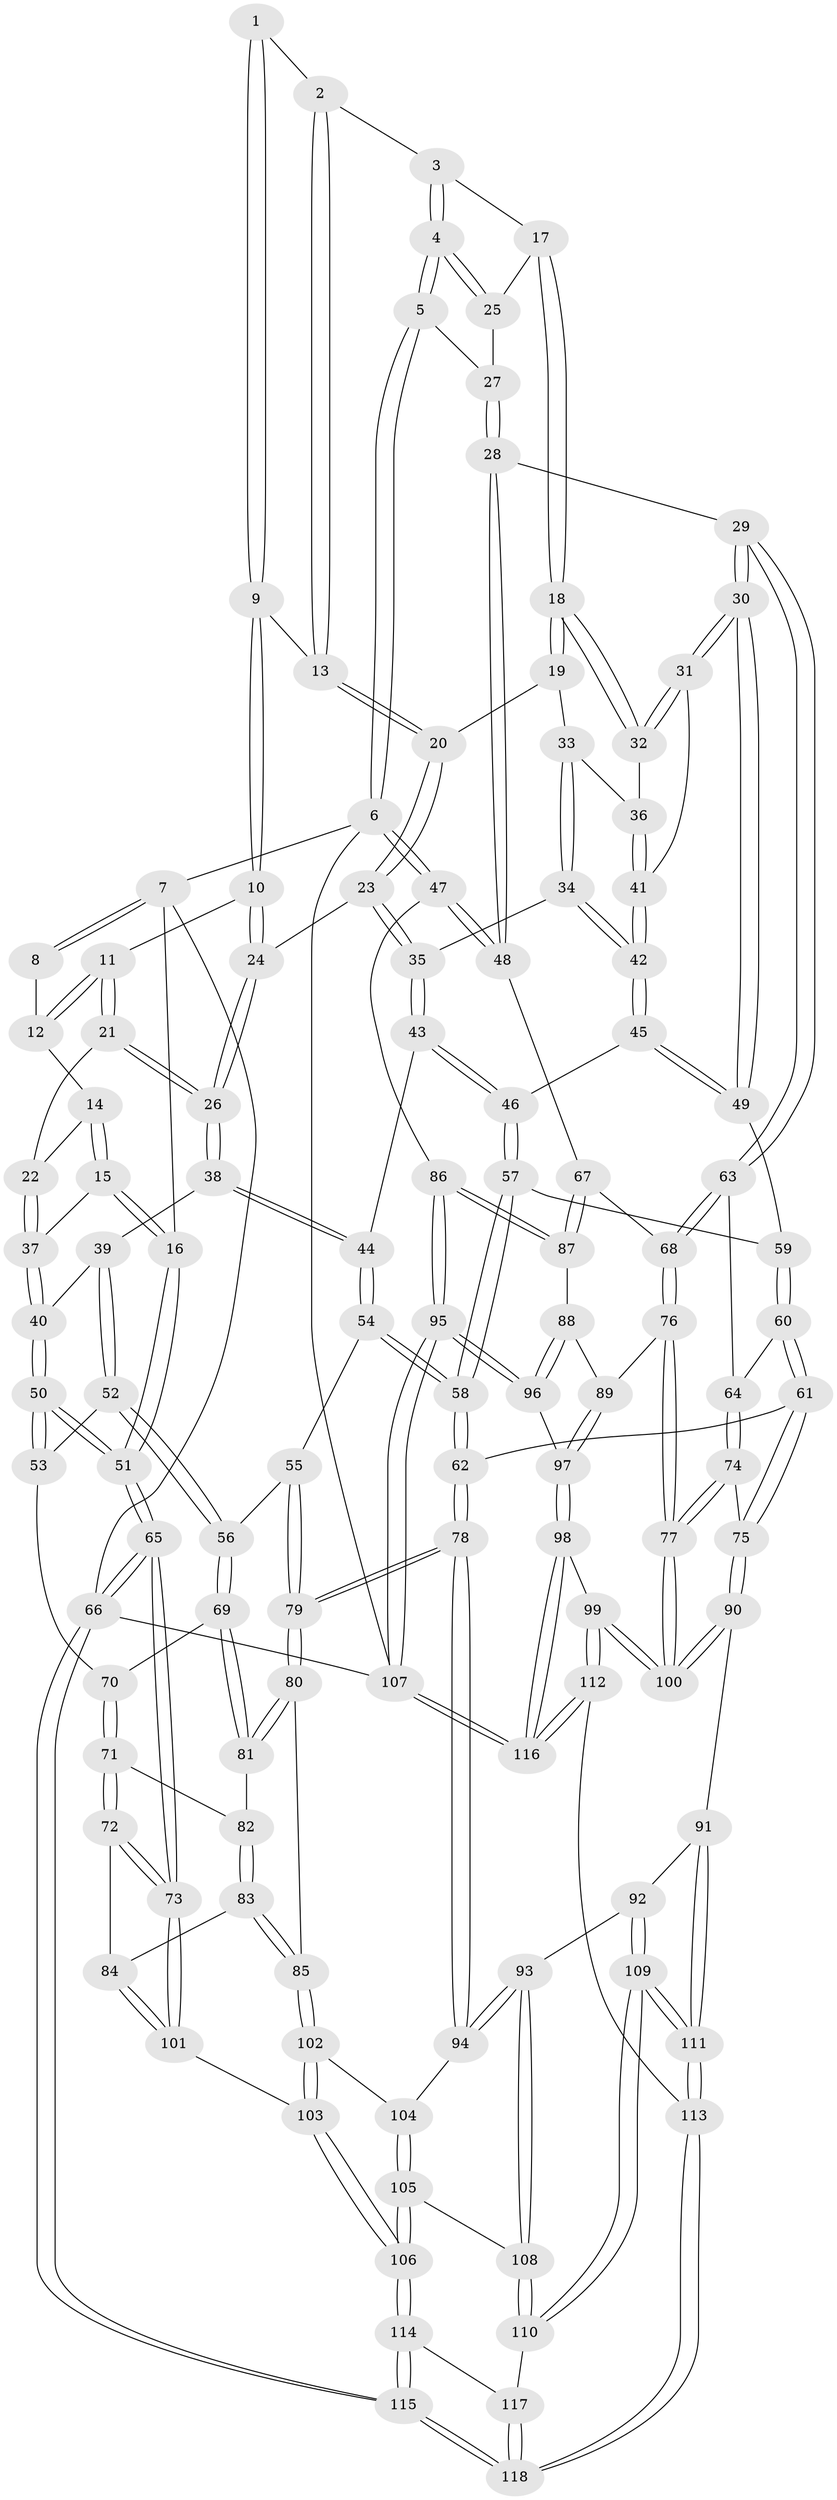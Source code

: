 // Generated by graph-tools (version 1.1) at 2025/00/03/09/25 05:00:41]
// undirected, 118 vertices, 292 edges
graph export_dot {
graph [start="1"]
  node [color=gray90,style=filled];
  1 [pos="+0.5214766731830027+0"];
  2 [pos="+0.6090881416863281+0"];
  3 [pos="+0.7329184511482457+0"];
  4 [pos="+1+0"];
  5 [pos="+1+0"];
  6 [pos="+1+0"];
  7 [pos="+0+0"];
  8 [pos="+0.2328857580686539+0"];
  9 [pos="+0.4098872431765778+0.06140582551183956"];
  10 [pos="+0.3527712874293997+0.08622644648526813"];
  11 [pos="+0.3298000058522013+0.07966927990561383"];
  12 [pos="+0.2781325336495165+0"];
  13 [pos="+0.47841474973701903+0.09325425404515064"];
  14 [pos="+0.19056715183791717+0.08950781980692367"];
  15 [pos="+0+0.03666748813786195"];
  16 [pos="+0+0"];
  17 [pos="+0.7284906041810737+0"];
  18 [pos="+0.7042180672474389+0.050005630112255076"];
  19 [pos="+0.5395125604125937+0.11849346730237983"];
  20 [pos="+0.48524388364389576+0.10435324961737559"];
  21 [pos="+0.2691165924971621+0.15498722907276608"];
  22 [pos="+0.2284546454669305+0.1547390563052409"];
  23 [pos="+0.4294567006790084+0.198696236238898"];
  24 [pos="+0.4077883896500656+0.1922336232939478"];
  25 [pos="+0.9219952301784055+0.1262593670387975"];
  26 [pos="+0.3129547835094181+0.2434444093324254"];
  27 [pos="+0.9269969336357358+0.1809130012695945"];
  28 [pos="+0.9274076514259193+0.3439110728032103"];
  29 [pos="+0.9087990290675815+0.3395045415950842"];
  30 [pos="+0.9085418249925505+0.339386249091107"];
  31 [pos="+0.8291334757955833+0.24220848721207494"];
  32 [pos="+0.7081230648526415+0.07219096720061036"];
  33 [pos="+0.5320233707809814+0.17103828573503396"];
  34 [pos="+0.5145018183641978+0.22155306410912767"];
  35 [pos="+0.43969475426935145+0.20939393178068472"];
  36 [pos="+0.6421708388201346+0.18713953164594685"];
  37 [pos="+0.14956639329156196+0.22462593501082523"];
  38 [pos="+0.2961678410509351+0.2932538785770923"];
  39 [pos="+0.18985146909471867+0.3054483867824818"];
  40 [pos="+0.18045872779037084+0.2990376353527656"];
  41 [pos="+0.6099772153437893+0.2570932664991088"];
  42 [pos="+0.5894719575872716+0.29171408826211914"];
  43 [pos="+0.42471712055564714+0.35164877068450495"];
  44 [pos="+0.3684239854118911+0.37333166481947916"];
  45 [pos="+0.5895713795109375+0.29313897221031193"];
  46 [pos="+0.5539626756329059+0.37095985821217603"];
  47 [pos="+1+0.3965440395789498"];
  48 [pos="+0.9827523839144692+0.37154532462197415"];
  49 [pos="+0.8480700128040726+0.34529593635796296"];
  50 [pos="+0+0.412253255664303"];
  51 [pos="+0+0.38414300112253785"];
  52 [pos="+0.19326917650503458+0.41701857985585056"];
  53 [pos="+0+0.42220701671944333"];
  54 [pos="+0.339578555362706+0.4677895852351545"];
  55 [pos="+0.28477287680795027+0.4968219461748474"];
  56 [pos="+0.23909243883950929+0.5029987534369844"];
  57 [pos="+0.5631621580566502+0.3977542359863015"];
  58 [pos="+0.4397811582563426+0.5299630949829702"];
  59 [pos="+0.6120516248237934+0.4477185604262415"];
  60 [pos="+0.6229332118671282+0.4879405165773187"];
  61 [pos="+0.5246503568858615+0.6038430265105726"];
  62 [pos="+0.47337937774479844+0.6033807685107865"];
  63 [pos="+0.7048897873964582+0.5292936932092508"];
  64 [pos="+0.6734172561883942+0.5268870101469376"];
  65 [pos="+0+0.7967494102260438"];
  66 [pos="+0+1"];
  67 [pos="+0.8088659051433811+0.6047161398798776"];
  68 [pos="+0.7967022887849442+0.6144211409403552"];
  69 [pos="+0.23627973835112343+0.5058290589388489"];
  70 [pos="+0+0.4312656128212868"];
  71 [pos="+0.10187758104144473+0.5832839888536081"];
  72 [pos="+0.07589766397082919+0.6283012981375615"];
  73 [pos="+0+0.7518181392235407"];
  74 [pos="+0.6447502146654212+0.6823545017958537"];
  75 [pos="+0.5931037208370106+0.6589971209428873"];
  76 [pos="+0.791926895961444+0.6302769876825474"];
  77 [pos="+0.6790683665525973+0.7237438344867717"];
  78 [pos="+0.38767977006971427+0.7216837628320911"];
  79 [pos="+0.37924345026340406+0.7169246881860827"];
  80 [pos="+0.327175091458392+0.706134268711484"];
  81 [pos="+0.23027478979278843+0.5148713126385359"];
  82 [pos="+0.186689046169541+0.570861776785802"];
  83 [pos="+0.2163177172257783+0.6766447002719372"];
  84 [pos="+0.1704643489204648+0.7099297394168735"];
  85 [pos="+0.25768209705953443+0.6981739429942623"];
  86 [pos="+1+0.563341629613386"];
  87 [pos="+0.9594565909923305+0.6591031074441711"];
  88 [pos="+0.9132531513723914+0.6992756357489546"];
  89 [pos="+0.8576600839591644+0.7050736407641814"];
  90 [pos="+0.4588190747804391+0.7943343500416405"];
  91 [pos="+0.4582581747335101+0.7943598229972927"];
  92 [pos="+0.4207555904404031+0.7668067487075824"];
  93 [pos="+0.3967808406222757+0.7440112958671875"];
  94 [pos="+0.39042998596865464+0.7313383980890279"];
  95 [pos="+1+0.8765586067489831"];
  96 [pos="+0.9294097161364251+0.7813818574308501"];
  97 [pos="+0.813072696059902+0.8394379409017872"];
  98 [pos="+0.8088268544351119+0.8443486966096742"];
  99 [pos="+0.6809827777677329+0.821683357281169"];
  100 [pos="+0.6809576302401763+0.82164150246371"];
  101 [pos="+0.1078932542427387+0.7883707222017605"];
  102 [pos="+0.22331082438700847+0.7885876923443231"];
  103 [pos="+0.1364494447725984+0.8190923613729096"];
  104 [pos="+0.2555208267656733+0.806156303671047"];
  105 [pos="+0.262017000245769+0.8842774982923344"];
  106 [pos="+0.16141648001914108+0.8876124375756735"];
  107 [pos="+1+1"];
  108 [pos="+0.2869674842520404+0.8939222280100505"];
  109 [pos="+0.33892303602594764+0.9623277225793475"];
  110 [pos="+0.307766840489645+0.9305450698181826"];
  111 [pos="+0.4687992536685358+1"];
  112 [pos="+0.5617317666871738+1"];
  113 [pos="+0.4761389345278175+1"];
  114 [pos="+0.14350373604784314+0.9362832817899228"];
  115 [pos="+0+1"];
  116 [pos="+1+1"];
  117 [pos="+0.23047703874423897+0.9690240357824428"];
  118 [pos="+0.31120701521838084+1"];
  1 -- 2;
  1 -- 9;
  1 -- 9;
  2 -- 3;
  2 -- 13;
  2 -- 13;
  3 -- 4;
  3 -- 4;
  3 -- 17;
  4 -- 5;
  4 -- 5;
  4 -- 25;
  4 -- 25;
  5 -- 6;
  5 -- 6;
  5 -- 27;
  6 -- 7;
  6 -- 47;
  6 -- 47;
  6 -- 107;
  7 -- 8;
  7 -- 8;
  7 -- 16;
  7 -- 66;
  8 -- 12;
  9 -- 10;
  9 -- 10;
  9 -- 13;
  10 -- 11;
  10 -- 24;
  10 -- 24;
  11 -- 12;
  11 -- 12;
  11 -- 21;
  11 -- 21;
  12 -- 14;
  13 -- 20;
  13 -- 20;
  14 -- 15;
  14 -- 15;
  14 -- 22;
  15 -- 16;
  15 -- 16;
  15 -- 37;
  16 -- 51;
  16 -- 51;
  17 -- 18;
  17 -- 18;
  17 -- 25;
  18 -- 19;
  18 -- 19;
  18 -- 32;
  18 -- 32;
  19 -- 20;
  19 -- 33;
  20 -- 23;
  20 -- 23;
  21 -- 22;
  21 -- 26;
  21 -- 26;
  22 -- 37;
  22 -- 37;
  23 -- 24;
  23 -- 35;
  23 -- 35;
  24 -- 26;
  24 -- 26;
  25 -- 27;
  26 -- 38;
  26 -- 38;
  27 -- 28;
  27 -- 28;
  28 -- 29;
  28 -- 48;
  28 -- 48;
  29 -- 30;
  29 -- 30;
  29 -- 63;
  29 -- 63;
  30 -- 31;
  30 -- 31;
  30 -- 49;
  30 -- 49;
  31 -- 32;
  31 -- 32;
  31 -- 41;
  32 -- 36;
  33 -- 34;
  33 -- 34;
  33 -- 36;
  34 -- 35;
  34 -- 42;
  34 -- 42;
  35 -- 43;
  35 -- 43;
  36 -- 41;
  36 -- 41;
  37 -- 40;
  37 -- 40;
  38 -- 39;
  38 -- 44;
  38 -- 44;
  39 -- 40;
  39 -- 52;
  39 -- 52;
  40 -- 50;
  40 -- 50;
  41 -- 42;
  41 -- 42;
  42 -- 45;
  42 -- 45;
  43 -- 44;
  43 -- 46;
  43 -- 46;
  44 -- 54;
  44 -- 54;
  45 -- 46;
  45 -- 49;
  45 -- 49;
  46 -- 57;
  46 -- 57;
  47 -- 48;
  47 -- 48;
  47 -- 86;
  48 -- 67;
  49 -- 59;
  50 -- 51;
  50 -- 51;
  50 -- 53;
  50 -- 53;
  51 -- 65;
  51 -- 65;
  52 -- 53;
  52 -- 56;
  52 -- 56;
  53 -- 70;
  54 -- 55;
  54 -- 58;
  54 -- 58;
  55 -- 56;
  55 -- 79;
  55 -- 79;
  56 -- 69;
  56 -- 69;
  57 -- 58;
  57 -- 58;
  57 -- 59;
  58 -- 62;
  58 -- 62;
  59 -- 60;
  59 -- 60;
  60 -- 61;
  60 -- 61;
  60 -- 64;
  61 -- 62;
  61 -- 75;
  61 -- 75;
  62 -- 78;
  62 -- 78;
  63 -- 64;
  63 -- 68;
  63 -- 68;
  64 -- 74;
  64 -- 74;
  65 -- 66;
  65 -- 66;
  65 -- 73;
  65 -- 73;
  66 -- 115;
  66 -- 115;
  66 -- 107;
  67 -- 68;
  67 -- 87;
  67 -- 87;
  68 -- 76;
  68 -- 76;
  69 -- 70;
  69 -- 81;
  69 -- 81;
  70 -- 71;
  70 -- 71;
  71 -- 72;
  71 -- 72;
  71 -- 82;
  72 -- 73;
  72 -- 73;
  72 -- 84;
  73 -- 101;
  73 -- 101;
  74 -- 75;
  74 -- 77;
  74 -- 77;
  75 -- 90;
  75 -- 90;
  76 -- 77;
  76 -- 77;
  76 -- 89;
  77 -- 100;
  77 -- 100;
  78 -- 79;
  78 -- 79;
  78 -- 94;
  78 -- 94;
  79 -- 80;
  79 -- 80;
  80 -- 81;
  80 -- 81;
  80 -- 85;
  81 -- 82;
  82 -- 83;
  82 -- 83;
  83 -- 84;
  83 -- 85;
  83 -- 85;
  84 -- 101;
  84 -- 101;
  85 -- 102;
  85 -- 102;
  86 -- 87;
  86 -- 87;
  86 -- 95;
  86 -- 95;
  87 -- 88;
  88 -- 89;
  88 -- 96;
  88 -- 96;
  89 -- 97;
  89 -- 97;
  90 -- 91;
  90 -- 100;
  90 -- 100;
  91 -- 92;
  91 -- 111;
  91 -- 111;
  92 -- 93;
  92 -- 109;
  92 -- 109;
  93 -- 94;
  93 -- 94;
  93 -- 108;
  93 -- 108;
  94 -- 104;
  95 -- 96;
  95 -- 96;
  95 -- 107;
  95 -- 107;
  96 -- 97;
  97 -- 98;
  97 -- 98;
  98 -- 99;
  98 -- 116;
  98 -- 116;
  99 -- 100;
  99 -- 100;
  99 -- 112;
  99 -- 112;
  101 -- 103;
  102 -- 103;
  102 -- 103;
  102 -- 104;
  103 -- 106;
  103 -- 106;
  104 -- 105;
  104 -- 105;
  105 -- 106;
  105 -- 106;
  105 -- 108;
  106 -- 114;
  106 -- 114;
  107 -- 116;
  107 -- 116;
  108 -- 110;
  108 -- 110;
  109 -- 110;
  109 -- 110;
  109 -- 111;
  109 -- 111;
  110 -- 117;
  111 -- 113;
  111 -- 113;
  112 -- 113;
  112 -- 116;
  112 -- 116;
  113 -- 118;
  113 -- 118;
  114 -- 115;
  114 -- 115;
  114 -- 117;
  115 -- 118;
  115 -- 118;
  117 -- 118;
  117 -- 118;
}
